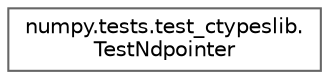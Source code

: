digraph "Graphical Class Hierarchy"
{
 // LATEX_PDF_SIZE
  bgcolor="transparent";
  edge [fontname=Helvetica,fontsize=10,labelfontname=Helvetica,labelfontsize=10];
  node [fontname=Helvetica,fontsize=10,shape=box,height=0.2,width=0.4];
  rankdir="LR";
  Node0 [id="Node000000",label="numpy.tests.test_ctypeslib.\lTestNdpointer",height=0.2,width=0.4,color="grey40", fillcolor="white", style="filled",URL="$de/d8d/classnumpy_1_1tests_1_1test__ctypeslib_1_1TestNdpointer.html",tooltip=" "];
}
